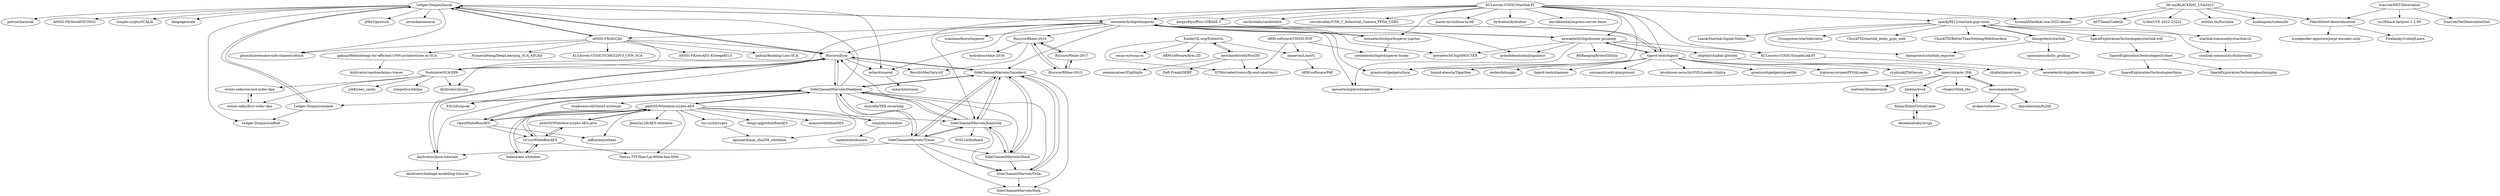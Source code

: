 digraph G {
"Ledger-Donjon/lascar" -> "Ledger-Donjon/rainbow"
"Ledger-Donjon/lascar" -> "Riscure/Jlsca"
"Ledger-Donjon/lascar" -> "eshard/scared"
"Ledger-Donjon/lascar" -> "Ledger-Donjon/scaffold"
"Ledger-Donjon/lascar" -> "newaetech/chipwhisperer"
"Ledger-Donjon/lascar" -> "ANSSI-FR/ASCAD"
"Ledger-Donjon/lascar" -> "petrsocha/sicak"
"Ledger-Donjon/lascar" -> "ANSSI-FR/SecAESSTM32"
"Ledger-Donjon/lascar" -> "simple-crypto/SCALib"
"Ledger-Donjon/lascar" -> "danpage/scale"
"Ledger-Donjon/lascar" -> "phonchi/awesome-side-channel-attack"
"Ledger-Donjon/lascar" -> "J08nY/pyecsca"
"Ledger-Donjon/lascar" -> "jevinskie/emusca"
"Ivan1ee/NET-Deserialize" -> "Y4er/dotnet-deserialization"
"Ivan1ee/NET-Deserialize" -> "su18/hack-fastjson-1.2.80" ["e"=1]
"Ivan1ee/NET-Deserialize" -> "Ivan1ee/NetDeserializeTool"
"ANSSI-FR/ASCAD" -> "ANSSI-FR/secAES-ATmega8515"
"ANSSI-FR/ASCAD" -> "gabzai/Methodology-for-efficient-CNN-architectures-in-SCA"
"ANSSI-FR/ASCAD" -> "gabzai/Ranking-Loss-SCA"
"ANSSI-FR/ASCAD" -> "Nodulaire/SCA-DPA"
"ANSSI-FR/ASCAD" -> "NymeriaWang/DeepLearning_SCA_ASCAD"
"ANSSI-FR/ASCAD" -> "Riscure/Jlsca"
"ANSSI-FR/ASCAD" -> "Ledger-Donjon/lascar"
"ANSSI-FR/ASCAD" -> "KULeuven-COSIC/TCHES20V3_CNN_SCA"
"ANSSI-FR/ASCAD" -> "phonchi/awesome-side-channel-attack"
"newaetech/chipwhisperer" -> "newaetech/chipwhisperer-jupyter"
"newaetech/chipwhisperer" -> "Ledger-Donjon/lascar"
"newaetech/chipwhisperer" -> "Riscure/Jlsca"
"newaetech/chipwhisperer" -> "newaetech/chipshouter-picoemp"
"newaetech/chipwhisperer" -> "newaetech/ChipSHOUTER"
"newaetech/chipwhisperer" -> "newaetech/phywhispererusb"
"newaetech/chipwhisperer" -> "ANSSI-FR/ASCAD"
"newaetech/chipwhisperer" -> "grandideastudio/jtagulator" ["e"=1]
"newaetech/chipwhisperer" -> "tigard-tools/tigard"
"newaetech/chipwhisperer" -> "scanlime/facewhisperer"
"newaetech/chipwhisperer" -> "eshard/scared"
"newaetech/chipwhisperer" -> "greatscottgadgets/luna" ["e"=1]
"newaetech/chipwhisperer" -> "Nodulaire/SCA-DPA"
"newaetech/chipwhisperer" -> "SideChannelMarvels/Daredevil"
"newaetech/chipwhisperer" -> "Riscure/Rhme-2016"
"ph4r05/Whitebox-crypto-AES" -> "ph4r05/Whitebox-crypto-AES-java"
"ph4r05/Whitebox-crypto-AES" -> "OpenWhiteBox/AES"
"ph4r05/Whitebox-crypto-AES" -> "Gr1zz/WhiteBoxAES"
"ph4r05/Whitebox-crypto-AES" -> "balena/aes-whitebox"
"ph4r05/Whitebox-crypto-AES" -> "mimoo/whiteboxDES"
"ph4r05/Whitebox-crypto-AES" -> "SideChannelMarvels/Deadpool"
"ph4r05/Whitebox-crypto-AES" -> "Nexus-TYF/Xiao-Lai-White-box-SM4"
"ph4r05/Whitebox-crypto-AES" -> "jeffsaremi/wbaes"
"ph4r05/Whitebox-crypto-AES" -> "JeanGa128/AES-whitebox"
"ph4r05/Whitebox-crypto-AES" -> "tsu-iscd/jcrypto"
"ph4r05/Whitebox-crypto-AES" -> "cryptolu/whitebox"
"ph4r05/Whitebox-crypto-AES" -> "aguinet/hmac_sha256_whitebox"
"ph4r05/Whitebox-crypto-AES" -> "tongji-qqg/whiteBoxAES"
"ph4r05/Whitebox-crypto-AES" -> "SideChannelMarvels/JeanGrey"
"newaetech/chipshouter-picoemp" -> "newaetech/ChipSHOUTER"
"newaetech/chipshouter-picoemp" -> "tigard-tools/tigard"
"newaetech/chipshouter-picoemp" -> "newaetech/phywhispererusb"
"newaetech/chipshouter-picoemp" -> "KULeuven-COSIC/SimpleLink-FI"
"newaetech/chipshouter-picoemp" -> "BitBangingBytes/Glitchy"
"newaetech/chipshouter-picoemp" -> "newaetech/chipwhisperer"
"newaetech/chipshouter-picoemp" -> "chipfail/chipfail-glitcher"
"newaetech/chipshouter-picoemp" -> "grandideastudio/jtagulator" ["e"=1]
"inanevin/LinaVG" -> "ARM-software/PAF"
"Mr-xn/BLACKHAT_USA2022" -> "tyranid/blackhat-usa-2022-demos"
"Mr-xn/BLACKHAT_USA2022" -> "ex0dus-0x/fuzzable" ["e"=1]
"Mr-xn/BLACKHAT_USA2022" -> "hudangwei/codemillx"
"Mr-xn/BLACKHAT_USA2022" -> "ASTTeam/CodeQL" ["e"=1]
"Mr-xn/BLACKHAT_USA2022" -> "Y4er/dotnet-deserialization"
"Mr-xn/BLACKHAT_USA2022" -> "tr3ee/CVE-2022-23222" ["e"=1]
"Riscure/Rhme-2017" -> "Riscure/RHme-2015"
"Riscure/Rhme-2017" -> "Riscure/Rhme-2016"
"Y4er/dotnet-deserialization" -> "woodpecker-appstore/jexpr-encoder-utils" ["e"=1]
"Y4er/dotnet-deserialization" -> "Firebasky/CodeqlLearn" ["e"=1]
"bernhardstrobl/Pico3D" -> "owenmcateer/FlipDigits"
"bernhardstrobl/Pico3D" -> "Daft-Freak/DERP"
"bernhardstrobl/Pico3D" -> "EmberGL-org/EmberGL"
"bernhardstrobl/Pico3D" -> "STMicroelectronics/fp-aud-smartmic1"
"Gr1zz/WhiteBoxAES" -> "balena/aes-whitebox"
"Gr1zz/WhiteBoxAES" -> "ph4r05/Whitebox-crypto-AES-java"
"Gr1zz/WhiteBoxAES" -> "ph4r05/Whitebox-crypto-AES"
"Gr1zz/WhiteBoxAES" -> "Nexus-TYF/Xiao-Lai-White-box-SM4"
"Riscure/Jlsca" -> "ikizhvatov/jlsca-tutorials"
"Riscure/Jlsca" -> "Ledger-Donjon/lascar"
"Riscure/Jlsca" -> "SideChannelMarvels/Daredevil"
"Riscure/Jlsca" -> "FdLSifu/qscat"
"Riscure/Jlsca" -> "Nodulaire/SCA-DPA"
"Riscure/Jlsca" -> "eshard/scared"
"Riscure/Jlsca" -> "ResultsMayVary/ctf"
"Riscure/Jlsca" -> "ikizhvatov/pysca"
"Riscure/Jlsca" -> "SideChannelMarvels/Deadpool"
"SideChannelMarvels/Deadpool" -> "SideChannelMarvels/Daredevil"
"SideChannelMarvels/Deadpool" -> "SideChannelMarvels/JeanGrey"
"SideChannelMarvels/Deadpool" -> "SideChannelMarvels/Tracer"
"SideChannelMarvels/Deadpool" -> "OpenWhiteBox/AES"
"SideChannelMarvels/Deadpool" -> "SideChannelMarvels/Stark"
"SideChannelMarvels/Deadpool" -> "Riscure/Jlsca"
"SideChannelMarvels/Deadpool" -> "SideChannelMarvels/Orka"
"SideChannelMarvels/Deadpool" -> "ph4r05/Whitebox-crypto-AES"
"SideChannelMarvels/Deadpool" -> "enovella/TEE-reversing" ["e"=1]
"SideChannelMarvels/Deadpool" -> "Ledger-Donjon/lascar"
"SideChannelMarvels/Deadpool" -> "ikizhvatov/jlsca-tutorials"
"SideChannelMarvels/Deadpool" -> "FdLSifu/qscat"
"SideChannelMarvels/Deadpool" -> "Ledger-Donjon/rainbow"
"SideChannelMarvels/Deadpool" -> "cryptolu/whitebox"
"SideChannelMarvels/Deadpool" -> "cloakware-ctf/rhme3-writeups"
"SideChannelMarvels/Stark" -> "SideChannelMarvels/JeanGrey"
"SideChannelMarvels/Stark" -> "SideChannelMarvels/Orka"
"SideChannelMarvels/Stark" -> "SideChannelMarvels/Daredevil"
"Riscure/Rhme-2016" -> "Riscure/Rhme-2017"
"Riscure/Rhme-2016" -> "Riscure/RHme-2015"
"Riscure/Rhme-2016" -> "hydrabus/rhme-2016"
"Riscure/Rhme-2016" -> "ResultsMayVary/ctf"
"tigard-tools/tigard" -> "newaetech/chipshouter-picoemp"
"tigard-tools/tigard" -> "hamid-elaosta/TigarDen"
"tigard-tools/tigard" -> "greatscottgadgets/luna" ["e"=1]
"tigard-tools/tigard" -> "esden/bitmagic"
"tigard-tools/tigard" -> "tigard-tools/xiaomao"
"tigard-tools/tigard" -> "newaetech/chipwhisperer"
"tigard-tools/tigard" -> "smunaut/ice40-playground" ["e"=1]
"tigard-tools/tigard" -> "leveldown-security/SVD-Loader-Ghidra" ["e"=1]
"tigard-tools/tigard" -> "greatscottgadgets/greatfet" ["e"=1]
"tigard-tools/tigard" -> "trabucayre/openFPGALoader" ["e"=1]
"tigard-tools/tigard" -> "cyphunk/JTAGenum" ["e"=1]
"tigard-tools/tigard" -> "openvizsla/ov_ftdi"
"SideChannelMarvels/JeanGrey" -> "SideChannelMarvels/Stark"
"SideChannelMarvels/JeanGrey" -> "SideChannelMarvels/Orka"
"SideChannelMarvels/JeanGrey" -> "SideChannelMarvels/Daredevil"
"SideChannelMarvels/JeanGrey" -> "SideChannelMarvels/Deadpool"
"SideChannelMarvels/JeanGrey" -> "SideChannelMarvels/Tracer"
"SideChannelMarvels/JeanGrey" -> "Pr0214/findhash" ["e"=1]
"SideChannelMarvels/JeanGrey" -> "Riscure/Jlsca"
"SideChannelMarvels/Tracer" -> "SideChannelMarvels/Daredevil"
"SideChannelMarvels/Tracer" -> "SideChannelMarvels/Orka"
"SideChannelMarvels/Tracer" -> "SideChannelMarvels/Deadpool"
"SideChannelMarvels/Tracer" -> "SideChannelMarvels/JeanGrey"
"SideChannelMarvels/Tracer" -> "SideChannelMarvels/Stark"
"SideChannelMarvels/Tracer" -> "ikizhvatov/jlsca-tutorials"
"SideChannelMarvels/Tracer" -> "SideChannelMarvels/Hulk"
"newaetech/chipwhisperer-jupyter" -> "newaetech/chipwhisperer-husky"
"newaetech/chipwhisperer-jupyter" -> "newaetech/chipwhisperer"
"ARM-software/CMSIS-DSP" -> "newaetech/chipwhisperer-husky"
"ARM-software/CMSIS-DSP" -> "inanevin/LinaVG"
"ARM-software/CMSIS-DSP" -> "STMicroelectronics/fp-aud-smartmic1"
"EmberGL-org/EmberGL" -> "wasp-os/wasp-os" ["e"=1]
"EmberGL-org/EmberGL" -> "inanevin/LinaVG"
"EmberGL-org/EmberGL" -> "bernhardstrobl/Pico3D"
"EmberGL-org/EmberGL" -> "STMicroelectronics/fp-aud-smartmic1"
"EmberGL-org/EmberGL" -> "ARM-software/Arm-2D" ["e"=1]
"KULeuven-COSIC/Starlink-FI" -> "newaetech/chipshouter-picoemp"
"KULeuven-COSIC/Starlink-FI" -> "KULeuven-COSIC/SimpleLink-FI"
"KULeuven-COSIC/Starlink-FI" -> "tigard-tools/tigard"
"KULeuven-COSIC/Starlink-FI" -> "newaetech/chipwhisperer"
"KULeuven-COSIC/Starlink-FI" -> "SideChannelMarvels/JeanGrey"
"KULeuven-COSIC/Starlink-FI" -> "kingyoPiyo/Pico-10BASE-T" ["e"=1]
"KULeuven-COSIC/Starlink-FI" -> "greatscottgadgets/luna" ["e"=1]
"KULeuven-COSIC/Starlink-FI" -> "newaetech/chipwhisperer-jupyter"
"KULeuven-COSIC/Starlink-FI" -> "tyranid/blackhat-usa-2022-demos"
"KULeuven-COSIC/Starlink-FI" -> "cariboulabs/cariboulite" ["e"=1]
"KULeuven-COSIC/Starlink-FI" -> "circuitvalley/USB_C_Industrial_Camera_FPGA_USB3" ["e"=1]
"KULeuven-COSIC/Starlink-FI" -> "marin-m/vmlinux-to-elf" ["e"=1]
"KULeuven-COSIC/Starlink-FI" -> "hydrabus/hydrabus" ["e"=1]
"KULeuven-COSIC/Starlink-FI" -> "sparky8512/starlink-grpc-tools"
"KULeuven-COSIC/Starlink-FI" -> "davidbombal/express-server-basic" ["e"=1]
"OpenWhiteBox/AES" -> "ph4r05/Whitebox-crypto-AES"
"OpenWhiteBox/AES" -> "SideChannelMarvels/Deadpool"
"OpenWhiteBox/AES" -> "jeffsaremi/wbaes"
"OpenWhiteBox/AES" -> "Gr1zz/WhiteBoxAES"
"mossmann/daisho" -> "avakar/usbcorev" ["e"=1]
"mossmann/daisho" -> "openvizsla/ov_ftdi"
"mossmann/daisho" -> "djmuhlestein/fx2lib"
"ph4r05/Whitebox-crypto-AES-java" -> "ph4r05/Whitebox-crypto-AES"
"ph4r05/Whitebox-crypto-AES-java" -> "Gr1zz/WhiteBoxAES"
"Riscure/RHme-2015" -> "Riscure/Rhme-2017"
"Riscure/RHme-2015" -> "Riscure/Rhme-2016"
"sparky8512/starlink-grpc-tools" -> "ChuckTSI/BetterThanNothingWebInterface"
"sparky8512/starlink-grpc-tools" -> "starlink-community/starlink-cli"
"sparky8512/starlink-grpc-tools" -> "danopstech/starlink"
"sparky8512/starlink-grpc-tools" -> "Leask/Starlink-Signal-Status"
"sparky8512/starlink-grpc-tools" -> "danopstech/starlink_exporter"
"sparky8512/starlink-grpc-tools" -> "SpaceExplorationTechnologies/starlink-wifi"
"sparky8512/starlink-grpc-tools" -> "starlink-community/dishyworld"
"sparky8512/starlink-grpc-tools" -> "Tysonpower/starlinkstatus"
"sparky8512/starlink-grpc-tools" -> "ChuckTSI/starlink_dishy_grpc_web"
"SpaceExplorationTechnologies/starlink-wifi" -> "SpaceExplorationTechnologies/u-boot"
"openvizsla/ov_ftdi" -> "mossmann/daisho"
"openvizsla/ov_ftdi" -> "matwey/libopenvizsla"
"openvizsla/ov_ftdi" -> "tmbinc/xvcd"
"openvizsla/ov_ftdi" -> "vllogic/vllink_lite" ["e"=1]
"openvizsla/ov_ftdi" -> "newaetech/phywhispererusb"
"Ledger-Donjon/rainbow" -> "Ledger-Donjon/scaffold"
"Ledger-Donjon/rainbow" -> "Ledger-Donjon/lascar"
"Xilinx/XilinxVirtualCable" -> "tmbinc/xvcd"
"Xilinx/XilinxVirtualCable" -> "derekmulcahy/xvcpi"
"tmbinc/xvcd" -> "Xilinx/XilinxVirtualCable"
"SideChannelMarvels/Daredevil" -> "SideChannelMarvels/Orka"
"SideChannelMarvels/Daredevil" -> "SideChannelMarvels/Tracer"
"SideChannelMarvels/Daredevil" -> "SideChannelMarvels/JeanGrey"
"SideChannelMarvels/Daredevil" -> "SideChannelMarvels/Deadpool"
"SideChannelMarvels/Daredevil" -> "SideChannelMarvels/Hulk"
"SideChannelMarvels/Daredevil" -> "SideChannelMarvels/Stark"
"SideChannelMarvels/Daredevil" -> "Riscure/Jlsca"
"cryptolu/whitebox" -> "ranea/whiteboxarx"
"gabzai/Methodology-for-efficient-CNN-architectures-in-SCA" -> "ikizhvatov/randomdelays-traces"
"danopstech/starlink" -> "danopstech/starlink_exporter"
"danopstech/starlink" -> "sparky8512/starlink-grpc-tools"
"danopstech/starlink" -> "sponsianus/dishy_grafana"
"SideChannelMarvels/Orka" -> "SideChannelMarvels/Daredevil"
"SideChannelMarvels/Orka" -> "SideChannelMarvels/Hulk"
"Nodulaire/SCA-DPA" -> "ermin-sakic/second-order-dpa"
"Nodulaire/SCA-DPA" -> "ermin-sakic/first-order-dpa"
"Nodulaire/SCA-DPA" -> "rumpeltux/libdpa"
"Nodulaire/SCA-DPA" -> "jcb82/aes_cache"
"Nodulaire/SCA-DPA" -> "ikizhvatov/pysca"
"derekmulcahy/xvcpi" -> "Xilinx/XilinxVirtualCable"
"ikizhvatov/jlsca-tutorials" -> "ikizhvatov/leakage-modelling-tutorial"
"ikizhvatov/jlsca-tutorials" -> "Riscure/Jlsca"
"KULeuven-COSIC/SimpleLink-FI" -> "newaetech/chipjabber-basicbbi"
"chipfail/chipfail-glitcher" -> "chipfail/pmod-mux"
"starlink-community/starlink-cli" -> "starlink-community/dishyworld"
"eshard/scared" -> "eshard/estraces"
"ermin-sakic/first-order-dpa" -> "ermin-sakic/second-order-dpa"
"tsu-iscd/jcrypto" -> "aguinet/hmac_sha256_whitebox"
"SpaceExplorationTechnologies/u-boot" -> "SpaceExplorationTechnologies/linux"
"SpaceExplorationTechnologies/u-boot" -> "SpaceExplorationTechnologies/linuxptp"
"balena/aes-whitebox" -> "Gr1zz/WhiteBoxAES"
"balena/aes-whitebox" -> "ph4r05/Whitebox-crypto-AES"
"ermin-sakic/second-order-dpa" -> "ermin-sakic/first-order-dpa"
"Ledger-Donjon/lascar" ["l"="-9.678,45.913"]
"Ledger-Donjon/rainbow" ["l"="-9.698,45.932"]
"Riscure/Jlsca" ["l"="-9.653,45.926"]
"eshard/scared" ["l"="-9.637,45.914"]
"Ledger-Donjon/scaffold" ["l"="-9.719,45.926"]
"newaetech/chipwhisperer" ["l"="-9.601,45.915"]
"ANSSI-FR/ASCAD" ["l"="-9.652,45.895"]
"petrsocha/sicak" ["l"="-9.698,45.904"]
"ANSSI-FR/SecAESSTM32" ["l"="-9.729,45.91"]
"simple-crypto/SCALib" ["l"="-9.7,45.892"]
"danpage/scale" ["l"="-9.713,45.904"]
"phonchi/awesome-side-channel-attack" ["l"="-9.678,45.897"]
"J08nY/pyecsca" ["l"="-9.706,45.915"]
"jevinskie/emusca" ["l"="-9.723,45.89"]
"Ivan1ee/NET-Deserialize" ["l"="-9.288,45.843"]
"Y4er/dotnet-deserialization" ["l"="-9.329,45.857"]
"su18/hack-fastjson-1.2.80" ["l"="-10.671,-45.869"]
"Ivan1ee/NetDeserializeTool" ["l"="-9.253,45.831"]
"ANSSI-FR/secAES-ATmega8515" ["l"="-9.646,45.87"]
"gabzai/Methodology-for-efficient-CNN-architectures-in-SCA" ["l"="-9.662,45.864"]
"gabzai/Ranking-Loss-SCA" ["l"="-9.661,45.878"]
"Nodulaire/SCA-DPA" ["l"="-9.665,45.89"]
"NymeriaWang/DeepLearning_SCA_ASCAD" ["l"="-9.648,45.879"]
"KULeuven-COSIC/TCHES20V3_CNN_SCA" ["l"="-9.636,45.88"]
"newaetech/chipwhisperer-jupyter" ["l"="-9.535,45.923"]
"newaetech/chipshouter-picoemp" ["l"="-9.563,45.918"]
"newaetech/ChipSHOUTER" ["l"="-9.578,45.903"]
"newaetech/phywhispererusb" ["l"="-9.563,45.95"]
"grandideastudio/jtagulator" ["l"="-18.037,-30.974"]
"tigard-tools/tigard" ["l"="-9.549,45.938"]
"scanlime/facewhisperer" ["l"="-9.594,45.888"]
"greatscottgadgets/luna" ["l"="-9.605,46.688"]
"SideChannelMarvels/Daredevil" ["l"="-9.636,45.949"]
"Riscure/Rhme-2016" ["l"="-9.607,45.861"]
"ph4r05/Whitebox-crypto-AES" ["l"="-9.724,45.979"]
"ph4r05/Whitebox-crypto-AES-java" ["l"="-9.747,45.999"]
"OpenWhiteBox/AES" ["l"="-9.705,45.973"]
"Gr1zz/WhiteBoxAES" ["l"="-9.732,45.992"]
"balena/aes-whitebox" ["l"="-9.725,46.003"]
"mimoo/whiteboxDES" ["l"="-9.765,45.976"]
"SideChannelMarvels/Deadpool" ["l"="-9.677,45.956"]
"Nexus-TYF/Xiao-Lai-White-box-SM4" ["l"="-9.748,45.987"]
"jeffsaremi/wbaes" ["l"="-9.708,45.993"]
"JeanGa128/AES-whitebox" ["l"="-9.763,45.988"]
"tsu-iscd/jcrypto" ["l"="-9.743,45.964"]
"cryptolu/whitebox" ["l"="-9.692,45.986"]
"aguinet/hmac_sha256_whitebox" ["l"="-9.753,45.968"]
"tongji-qqg/whiteBoxAES" ["l"="-9.748,45.977"]
"SideChannelMarvels/JeanGrey" ["l"="-9.65,45.951"]
"KULeuven-COSIC/SimpleLink-FI" ["l"="-9.537,45.886"]
"BitBangingBytes/Glitchy" ["l"="-9.561,45.893"]
"chipfail/chipfail-glitcher" ["l"="-9.579,45.941"]
"inanevin/LinaVG" ["l"="-9.376,45.99"]
"ARM-software/PAF" ["l"="-9.376,46.005"]
"Mr-xn/BLACKHAT_USA2022" ["l"="-9.379,45.875"]
"tyranid/blackhat-usa-2022-demos" ["l"="-9.448,45.888"]
"ex0dus-0x/fuzzable" ["l"="-19.849,-32.5"]
"hudangwei/codemillx" ["l"="-9.348,45.888"]
"ASTTeam/CodeQL" ["l"="-10.674,-45.795"]
"tr3ee/CVE-2022-23222" ["l"="-19.58,-32.776"]
"Riscure/Rhme-2017" ["l"="-9.622,45.844"]
"Riscure/RHme-2015" ["l"="-9.606,45.839"]
"woodpecker-appstore/jexpr-encoder-utils" ["l"="-10.841,-45.928"]
"Firebasky/CodeqlLearn" ["l"="-10.71,-45.853"]
"bernhardstrobl/Pico3D" ["l"="-9.318,45.989"]
"owenmcateer/FlipDigits" ["l"="-9.293,45.999"]
"Daft-Freak/DERP" ["l"="-9.297,45.981"]
"EmberGL-org/EmberGL" ["l"="-9.343,45.993"]
"STMicroelectronics/fp-aud-smartmic1" ["l"="-9.356,45.979"]
"ikizhvatov/jlsca-tutorials" ["l"="-9.661,45.94"]
"FdLSifu/qscat" ["l"="-9.678,45.938"]
"ResultsMayVary/ctf" ["l"="-9.626,45.89"]
"ikizhvatov/pysca" ["l"="-9.657,45.907"]
"SideChannelMarvels/Tracer" ["l"="-9.657,45.966"]
"SideChannelMarvels/Stark" ["l"="-9.63,45.962"]
"SideChannelMarvels/Orka" ["l"="-9.642,45.966"]
"enovella/TEE-reversing" ["l"="-19.797,-32.505"]
"cloakware-ctf/rhme3-writeups" ["l"="-9.669,45.984"]
"hydrabus/rhme-2016" ["l"="-9.585,45.846"]
"hamid-elaosta/TigarDen" ["l"="-9.515,45.939"]
"esden/bitmagic" ["l"="-9.518,45.952"]
"tigard-tools/xiaomao" ["l"="-9.538,45.954"]
"smunaut/ice40-playground" ["l"="-9.552,46.775"]
"leveldown-security/SVD-Loader-Ghidra" ["l"="-20.075,-32.069"]
"greatscottgadgets/greatfet" ["l"="-18.048,-30.885"]
"trabucayre/openFPGALoader" ["l"="-9.686,46.679"]
"cyphunk/JTAGenum" ["l"="-18.038,-30.956"]
"openvizsla/ov_ftdi" ["l"="-9.531,45.985"]
"Pr0214/findhash" ["l"="-19.123,-30.549"]
"SideChannelMarvels/Hulk" ["l"="-9.633,45.976"]
"newaetech/chipwhisperer-husky" ["l"="-9.464,45.946"]
"ARM-software/CMSIS-DSP" ["l"="-9.401,45.969"]
"wasp-os/wasp-os" ["l"="-37.874,4.35"]
"ARM-software/Arm-2D" ["l"="-31.609,41.484"]
"KULeuven-COSIC/Starlink-FI" ["l"="-9.534,45.902"]
"kingyoPiyo/Pico-10BASE-T" ["l"="-34.947,41.688"]
"cariboulabs/cariboulite" ["l"="-10.727,-37.732"]
"circuitvalley/USB_C_Industrial_Camera_FPGA_USB3" ["l"="-23.717,-17.053"]
"marin-m/vmlinux-to-elf" ["l"="-19.748,-32.404"]
"hydrabus/hydrabus" ["l"="-18.159,-30.936"]
"sparky8512/starlink-grpc-tools" ["l"="-9.488,45.828"]
"davidbombal/express-server-basic" ["l"="-6.308,-44.365"]
"mossmann/daisho" ["l"="-9.535,46.01"]
"avakar/usbcorev" ["l"="-9.577,46.646"]
"djmuhlestein/fx2lib" ["l"="-9.539,46.034"]
"ChuckTSI/BetterThanNothingWebInterface" ["l"="-9.472,45.843"]
"starlink-community/starlink-cli" ["l"="-9.49,45.805"]
"danopstech/starlink" ["l"="-9.456,45.824"]
"Leask/Starlink-Signal-Status" ["l"="-9.516,45.828"]
"danopstech/starlink_exporter" ["l"="-9.459,45.809"]
"SpaceExplorationTechnologies/starlink-wifi" ["l"="-9.475,45.789"]
"starlink-community/dishyworld" ["l"="-9.5,45.814"]
"Tysonpower/starlinkstatus" ["l"="-9.515,45.806"]
"ChuckTSI/starlink_dishy_grpc_web" ["l"="-9.478,45.815"]
"SpaceExplorationTechnologies/u-boot" ["l"="-9.467,45.77"]
"matwey/libopenvizsla" ["l"="-9.506,45.99"]
"tmbinc/xvcd" ["l"="-9.495,46.016"]
"vllogic/vllink_lite" ["l"="-31.551,41.507"]
"Xilinx/XilinxVirtualCable" ["l"="-9.479,46.033"]
"derekmulcahy/xvcpi" ["l"="-9.467,46.049"]
"ranea/whiteboxarx" ["l"="-9.688,46.003"]
"ikizhvatov/randomdelays-traces" ["l"="-9.67,45.848"]
"sponsianus/dishy_grafana" ["l"="-9.431,45.819"]
"ermin-sakic/second-order-dpa" ["l"="-9.674,45.872"]
"ermin-sakic/first-order-dpa" ["l"="-9.686,45.866"]
"rumpeltux/libdpa" ["l"="-9.696,45.876"]
"jcb82/aes_cache" ["l"="-9.684,45.88"]
"ikizhvatov/leakage-modelling-tutorial" ["l"="-9.64,45.935"]
"newaetech/chipjabber-basicbbi" ["l"="-9.521,45.873"]
"chipfail/pmod-mux" ["l"="-9.581,45.959"]
"eshard/estraces" ["l"="-9.628,45.904"]
"SpaceExplorationTechnologies/linux" ["l"="-9.47,45.756"]
"SpaceExplorationTechnologies/linuxptp" ["l"="-9.454,45.761"]
}